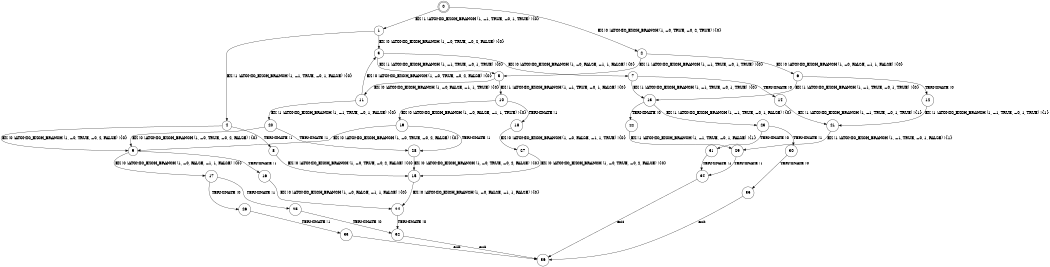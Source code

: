 digraph BCG {
size = "7, 10.5";
center = TRUE;
node [shape = circle];
0 [peripheries = 2];
0 -> 1 [label = "EX !1 !ATOMIC_EXCH_BRANCH (1, +1, TRUE, +0, 1, TRUE) !{0}"];
0 -> 2 [label = "EX !0 !ATOMIC_EXCH_BRANCH (1, +0, TRUE, +0, 2, TRUE) !{0}"];
1 -> 3 [label = "EX !0 !ATOMIC_EXCH_BRANCH (1, +0, TRUE, +0, 2, FALSE) !{0}"];
1 -> 4 [label = "EX !1 !ATOMIC_EXCH_BRANCH (1, +1, TRUE, +0, 1, FALSE) !{0}"];
2 -> 5 [label = "EX !1 !ATOMIC_EXCH_BRANCH (1, +1, TRUE, +0, 1, TRUE) !{0}"];
2 -> 6 [label = "EX !0 !ATOMIC_EXCH_BRANCH (1, +0, FALSE, +1, 1, FALSE) !{0}"];
3 -> 5 [label = "EX !1 !ATOMIC_EXCH_BRANCH (1, +1, TRUE, +0, 1, TRUE) !{0}"];
3 -> 7 [label = "EX !0 !ATOMIC_EXCH_BRANCH (1, +0, FALSE, +1, 1, FALSE) !{0}"];
4 -> 8 [label = "TERMINATE !1"];
4 -> 9 [label = "EX !0 !ATOMIC_EXCH_BRANCH (1, +0, TRUE, +0, 2, FALSE) !{0}"];
5 -> 10 [label = "EX !1 !ATOMIC_EXCH_BRANCH (1, +1, TRUE, +0, 1, FALSE) !{0}"];
5 -> 11 [label = "EX !0 !ATOMIC_EXCH_BRANCH (1, +0, FALSE, +1, 1, TRUE) !{0}"];
6 -> 12 [label = "TERMINATE !0"];
6 -> 13 [label = "EX !1 !ATOMIC_EXCH_BRANCH (1, +1, TRUE, +0, 1, TRUE) !{0}"];
7 -> 14 [label = "TERMINATE !0"];
7 -> 13 [label = "EX !1 !ATOMIC_EXCH_BRANCH (1, +1, TRUE, +0, 1, TRUE) !{0}"];
8 -> 15 [label = "EX !0 !ATOMIC_EXCH_BRANCH (1, +0, TRUE, +0, 2, FALSE) !{0}"];
9 -> 16 [label = "TERMINATE !1"];
9 -> 17 [label = "EX !0 !ATOMIC_EXCH_BRANCH (1, +0, FALSE, +1, 1, FALSE) !{0}"];
10 -> 18 [label = "TERMINATE !1"];
10 -> 19 [label = "EX !0 !ATOMIC_EXCH_BRANCH (1, +0, FALSE, +1, 1, TRUE) !{0}"];
11 -> 20 [label = "EX !1 !ATOMIC_EXCH_BRANCH (1, +1, TRUE, +0, 1, FALSE) !{0}"];
11 -> 3 [label = "EX !0 !ATOMIC_EXCH_BRANCH (1, +0, TRUE, +0, 2, FALSE) !{0}"];
12 -> 21 [label = "EX !1 !ATOMIC_EXCH_BRANCH (1, +1, TRUE, +0, 1, TRUE) !{1}"];
13 -> 22 [label = "TERMINATE !0"];
13 -> 23 [label = "EX !1 !ATOMIC_EXCH_BRANCH (1, +1, TRUE, +0, 1, FALSE) !{0}"];
14 -> 21 [label = "EX !1 !ATOMIC_EXCH_BRANCH (1, +1, TRUE, +0, 1, TRUE) !{1}"];
15 -> 24 [label = "EX !0 !ATOMIC_EXCH_BRANCH (1, +0, FALSE, +1, 1, FALSE) !{0}"];
16 -> 24 [label = "EX !0 !ATOMIC_EXCH_BRANCH (1, +0, FALSE, +1, 1, FALSE) !{0}"];
17 -> 25 [label = "TERMINATE !1"];
17 -> 26 [label = "TERMINATE !0"];
18 -> 27 [label = "EX !0 !ATOMIC_EXCH_BRANCH (1, +0, FALSE, +1, 1, TRUE) !{0}"];
19 -> 28 [label = "TERMINATE !1"];
19 -> 9 [label = "EX !0 !ATOMIC_EXCH_BRANCH (1, +0, TRUE, +0, 2, FALSE) !{0}"];
20 -> 28 [label = "TERMINATE !1"];
20 -> 9 [label = "EX !0 !ATOMIC_EXCH_BRANCH (1, +0, TRUE, +0, 2, FALSE) !{0}"];
21 -> 29 [label = "EX !1 !ATOMIC_EXCH_BRANCH (1, +1, TRUE, +0, 1, FALSE) !{1}"];
22 -> 29 [label = "EX !1 !ATOMIC_EXCH_BRANCH (1, +1, TRUE, +0, 1, FALSE) !{1}"];
23 -> 30 [label = "TERMINATE !1"];
23 -> 31 [label = "TERMINATE !0"];
24 -> 32 [label = "TERMINATE !0"];
25 -> 32 [label = "TERMINATE !0"];
26 -> 33 [label = "TERMINATE !1"];
27 -> 15 [label = "EX !0 !ATOMIC_EXCH_BRANCH (1, +0, TRUE, +0, 2, FALSE) !{0}"];
28 -> 15 [label = "EX !0 !ATOMIC_EXCH_BRANCH (1, +0, TRUE, +0, 2, FALSE) !{0}"];
29 -> 34 [label = "TERMINATE !1"];
30 -> 35 [label = "TERMINATE !0"];
31 -> 34 [label = "TERMINATE !1"];
32 -> 36 [label = "exit"];
33 -> 36 [label = "exit"];
34 -> 36 [label = "exit"];
35 -> 36 [label = "exit"];
}

